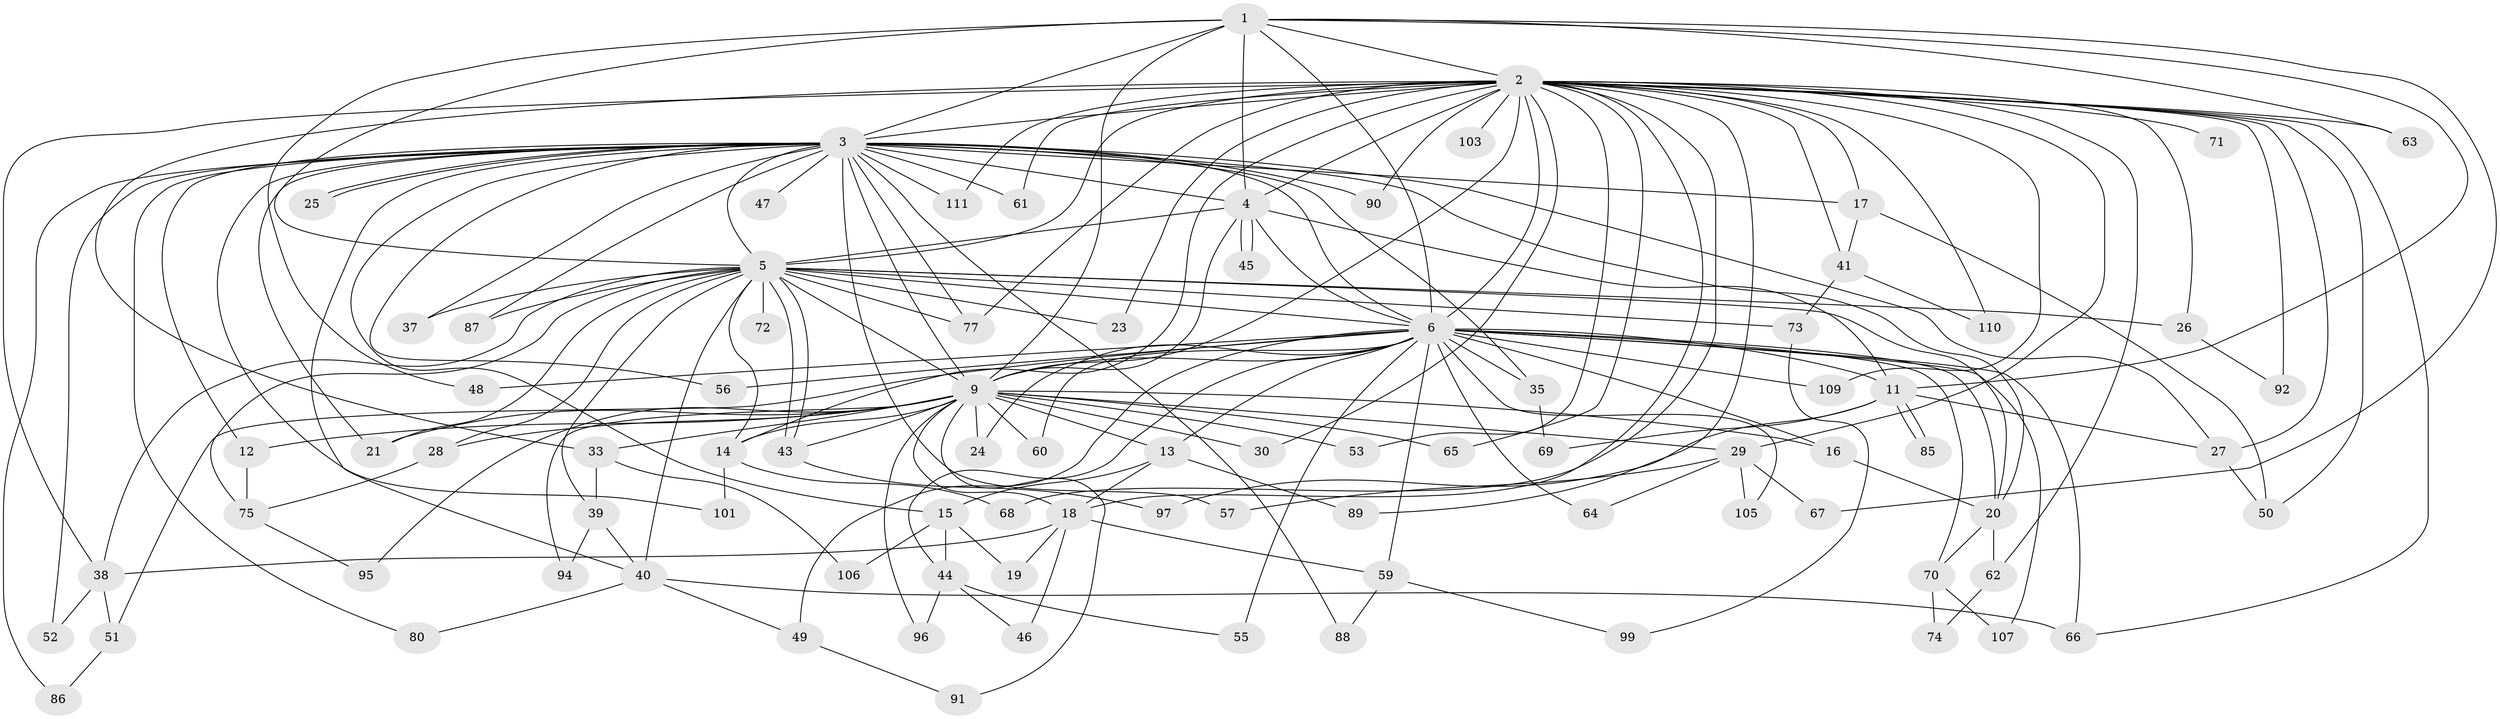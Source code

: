 // original degree distribution, {14: 0.008928571428571428, 22: 0.008928571428571428, 29: 0.017857142857142856, 12: 0.008928571428571428, 27: 0.008928571428571428, 30: 0.008928571428571428, 17: 0.008928571428571428, 21: 0.008928571428571428, 18: 0.008928571428571428, 8: 0.008928571428571428, 3: 0.13392857142857142, 6: 0.017857142857142856, 5: 0.044642857142857144, 4: 0.11607142857142858, 7: 0.008928571428571428, 2: 0.5803571428571429}
// Generated by graph-tools (version 1.1) at 2025/11/02/27/25 16:11:06]
// undirected, 87 vertices, 191 edges
graph export_dot {
graph [start="1"]
  node [color=gray90,style=filled];
  1 [super="+83"];
  2 [super="+7"];
  3 [super="+8"];
  4;
  5 [super="+31"];
  6 [super="+54"];
  9 [super="+10"];
  11 [super="+82"];
  12;
  13 [super="+100"];
  14 [super="+104"];
  15 [super="+22"];
  16 [super="+81"];
  17 [super="+58"];
  18 [super="+112"];
  19;
  20 [super="+32"];
  21 [super="+108"];
  23;
  24;
  25;
  26;
  27 [super="+84"];
  28;
  29 [super="+34"];
  30;
  33 [super="+36"];
  35 [super="+98"];
  37;
  38 [super="+42"];
  39;
  40 [super="+78"];
  41;
  43 [super="+93"];
  44;
  45;
  46;
  47;
  48;
  49;
  50;
  51;
  52;
  53;
  55;
  56;
  57;
  59;
  60;
  61;
  62;
  63;
  64;
  65;
  66 [super="+79"];
  67;
  68;
  69;
  70;
  71;
  72;
  73;
  74;
  75 [super="+76"];
  77 [super="+102"];
  80;
  85;
  86;
  87;
  88;
  89;
  90;
  91;
  92;
  94;
  95;
  96;
  97;
  99;
  101;
  103;
  105;
  106;
  107;
  109;
  110;
  111;
  1 -- 2 [weight=3];
  1 -- 3 [weight=2];
  1 -- 4;
  1 -- 5;
  1 -- 6;
  1 -- 9 [weight=2];
  1 -- 48;
  1 -- 63;
  1 -- 67;
  1 -- 11;
  2 -- 3 [weight=4];
  2 -- 4 [weight=2];
  2 -- 5 [weight=3];
  2 -- 6 [weight=2];
  2 -- 9 [weight=4];
  2 -- 17;
  2 -- 26;
  2 -- 29 [weight=2];
  2 -- 41;
  2 -- 50;
  2 -- 77;
  2 -- 89;
  2 -- 103 [weight=2];
  2 -- 110;
  2 -- 65;
  2 -- 66;
  2 -- 68;
  2 -- 71;
  2 -- 18;
  2 -- 23;
  2 -- 90;
  2 -- 92;
  2 -- 30;
  2 -- 33;
  2 -- 38;
  2 -- 109;
  2 -- 111;
  2 -- 53;
  2 -- 61;
  2 -- 62;
  2 -- 63;
  2 -- 14;
  2 -- 27;
  3 -- 4 [weight=2];
  3 -- 5 [weight=2];
  3 -- 6 [weight=3];
  3 -- 9 [weight=4];
  3 -- 12;
  3 -- 21;
  3 -- 25;
  3 -- 25;
  3 -- 35 [weight=2];
  3 -- 37;
  3 -- 47 [weight=2];
  3 -- 52;
  3 -- 56;
  3 -- 57;
  3 -- 61;
  3 -- 80;
  3 -- 86;
  3 -- 87;
  3 -- 88;
  3 -- 90;
  3 -- 111;
  3 -- 15 [weight=2];
  3 -- 17;
  3 -- 27;
  3 -- 101;
  3 -- 40;
  3 -- 77;
  3 -- 20;
  4 -- 5;
  4 -- 6;
  4 -- 9 [weight=2];
  4 -- 11;
  4 -- 45;
  4 -- 45;
  5 -- 6;
  5 -- 9 [weight=2];
  5 -- 14;
  5 -- 20;
  5 -- 21;
  5 -- 23;
  5 -- 26;
  5 -- 28;
  5 -- 37;
  5 -- 38;
  5 -- 39;
  5 -- 40;
  5 -- 43;
  5 -- 43;
  5 -- 72 [weight=2];
  5 -- 73;
  5 -- 75;
  5 -- 77;
  5 -- 87;
  6 -- 9 [weight=2];
  6 -- 11;
  6 -- 13;
  6 -- 16;
  6 -- 20;
  6 -- 24;
  6 -- 35;
  6 -- 44;
  6 -- 48;
  6 -- 49;
  6 -- 51;
  6 -- 55;
  6 -- 56;
  6 -- 59;
  6 -- 60;
  6 -- 64;
  6 -- 70;
  6 -- 105;
  6 -- 107;
  6 -- 109;
  6 -- 66;
  9 -- 12;
  9 -- 14;
  9 -- 16;
  9 -- 24;
  9 -- 28;
  9 -- 30;
  9 -- 33 [weight=2];
  9 -- 94;
  9 -- 95;
  9 -- 13 [weight=2];
  9 -- 65;
  9 -- 91;
  9 -- 29;
  9 -- 96;
  9 -- 53;
  9 -- 60;
  9 -- 43;
  9 -- 18;
  9 -- 21;
  11 -- 27;
  11 -- 69;
  11 -- 85;
  11 -- 85;
  11 -- 97;
  12 -- 75;
  13 -- 15;
  13 -- 18;
  13 -- 89;
  14 -- 68;
  14 -- 101;
  15 -- 19;
  15 -- 106;
  15 -- 44;
  16 -- 20;
  17 -- 41;
  17 -- 50;
  18 -- 19;
  18 -- 38;
  18 -- 46;
  18 -- 59;
  20 -- 70;
  20 -- 62;
  26 -- 92;
  27 -- 50;
  28 -- 75;
  29 -- 105;
  29 -- 64;
  29 -- 67;
  29 -- 57;
  33 -- 106;
  33 -- 39;
  35 -- 69;
  38 -- 51;
  38 -- 52;
  39 -- 40;
  39 -- 94;
  40 -- 49;
  40 -- 66;
  40 -- 80;
  41 -- 73;
  41 -- 110;
  43 -- 97;
  44 -- 46;
  44 -- 55;
  44 -- 96;
  49 -- 91;
  51 -- 86;
  59 -- 88;
  59 -- 99;
  62 -- 74;
  70 -- 74;
  70 -- 107;
  73 -- 99;
  75 -- 95;
}

